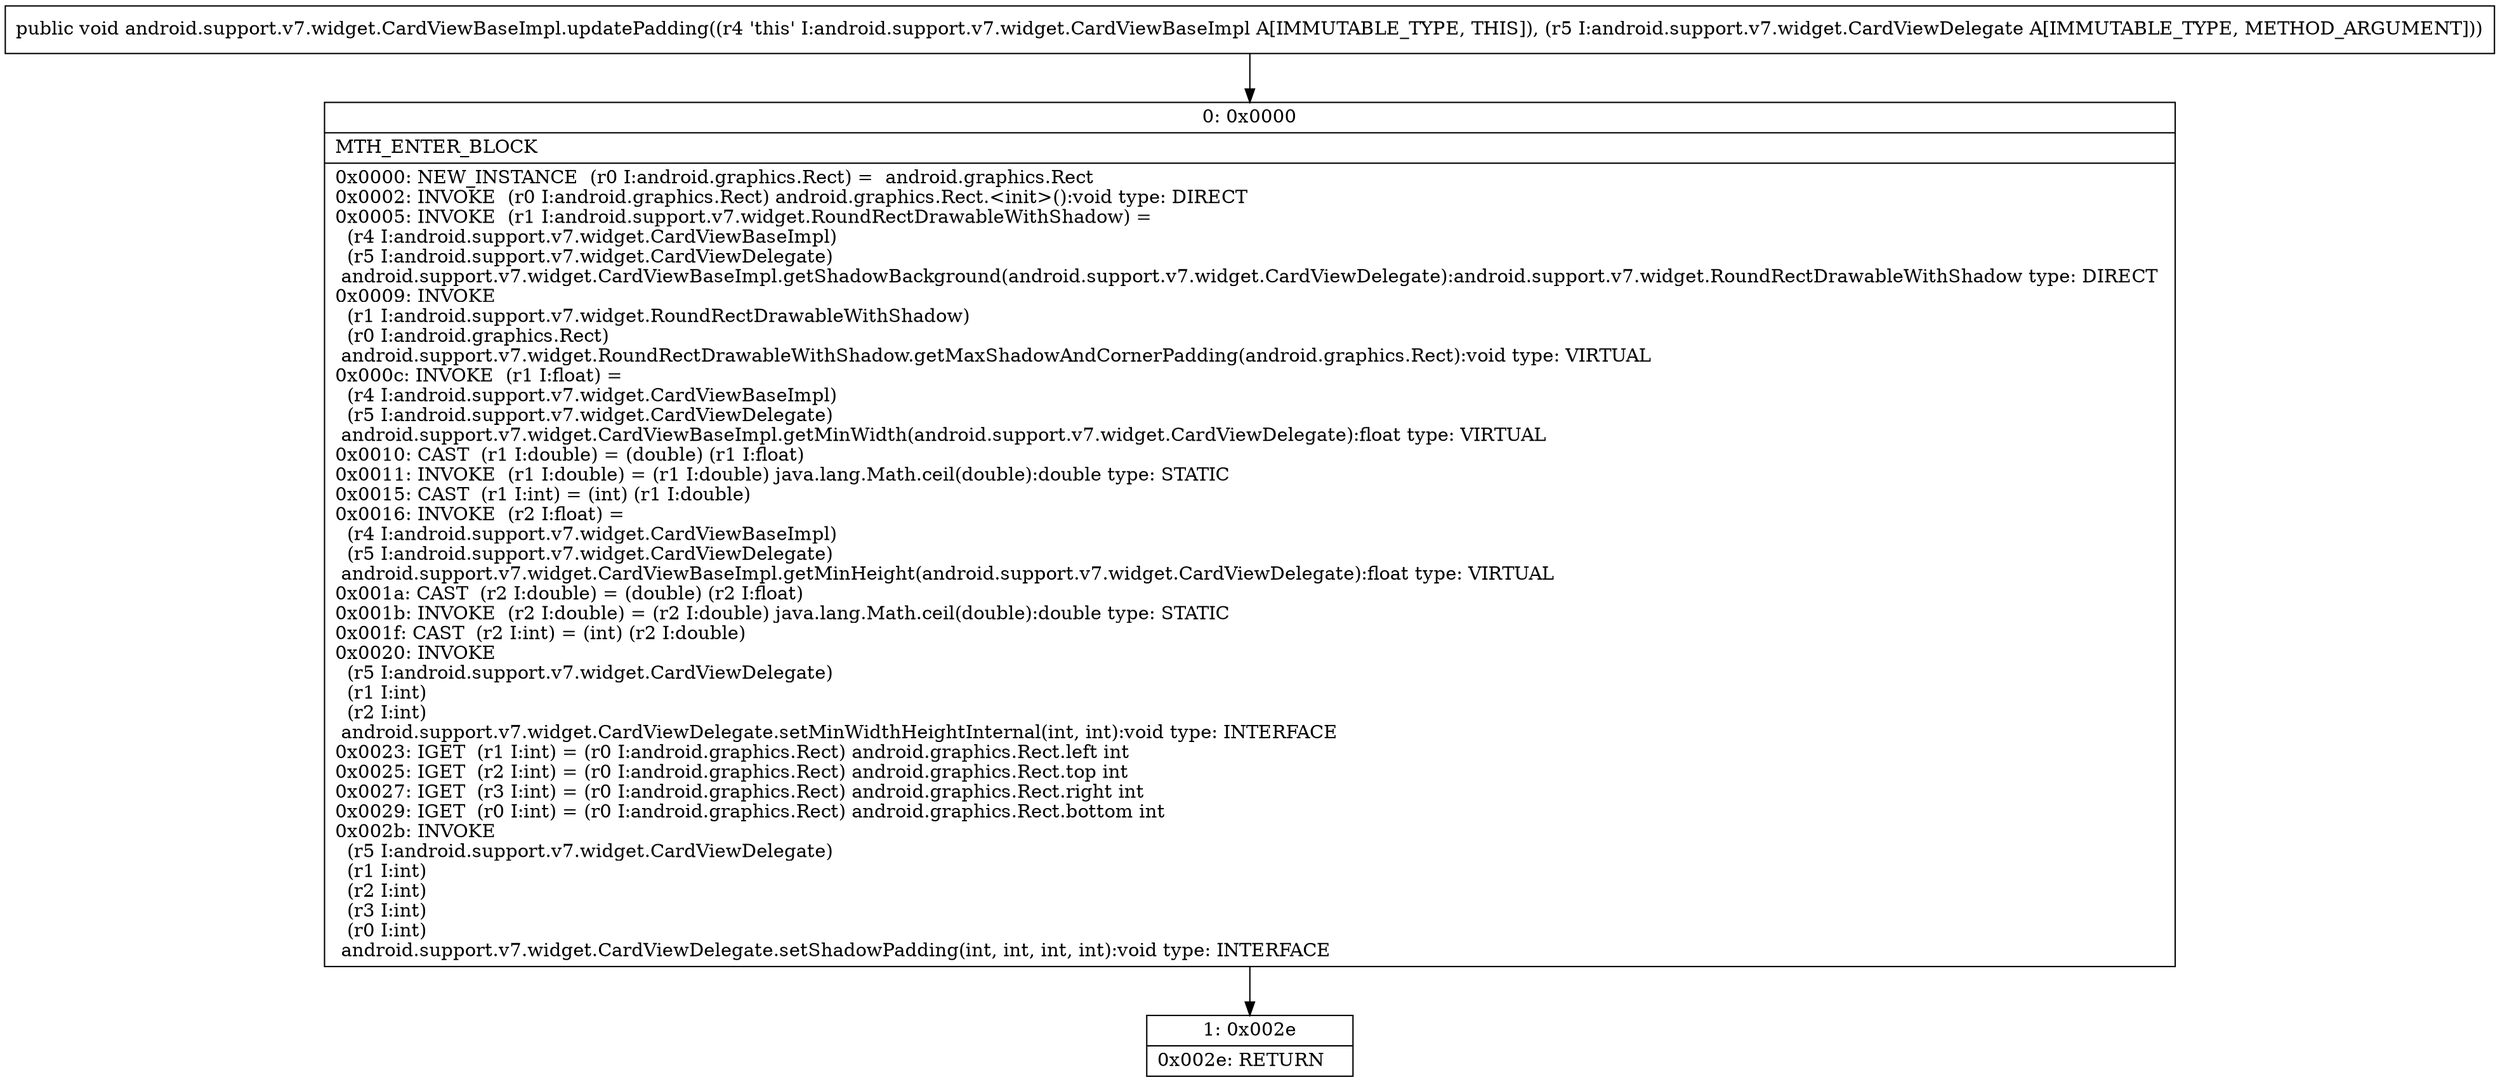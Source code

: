 digraph "CFG forandroid.support.v7.widget.CardViewBaseImpl.updatePadding(Landroid\/support\/v7\/widget\/CardViewDelegate;)V" {
Node_0 [shape=record,label="{0\:\ 0x0000|MTH_ENTER_BLOCK\l|0x0000: NEW_INSTANCE  (r0 I:android.graphics.Rect) =  android.graphics.Rect \l0x0002: INVOKE  (r0 I:android.graphics.Rect) android.graphics.Rect.\<init\>():void type: DIRECT \l0x0005: INVOKE  (r1 I:android.support.v7.widget.RoundRectDrawableWithShadow) = \l  (r4 I:android.support.v7.widget.CardViewBaseImpl)\l  (r5 I:android.support.v7.widget.CardViewDelegate)\l android.support.v7.widget.CardViewBaseImpl.getShadowBackground(android.support.v7.widget.CardViewDelegate):android.support.v7.widget.RoundRectDrawableWithShadow type: DIRECT \l0x0009: INVOKE  \l  (r1 I:android.support.v7.widget.RoundRectDrawableWithShadow)\l  (r0 I:android.graphics.Rect)\l android.support.v7.widget.RoundRectDrawableWithShadow.getMaxShadowAndCornerPadding(android.graphics.Rect):void type: VIRTUAL \l0x000c: INVOKE  (r1 I:float) = \l  (r4 I:android.support.v7.widget.CardViewBaseImpl)\l  (r5 I:android.support.v7.widget.CardViewDelegate)\l android.support.v7.widget.CardViewBaseImpl.getMinWidth(android.support.v7.widget.CardViewDelegate):float type: VIRTUAL \l0x0010: CAST  (r1 I:double) = (double) (r1 I:float) \l0x0011: INVOKE  (r1 I:double) = (r1 I:double) java.lang.Math.ceil(double):double type: STATIC \l0x0015: CAST  (r1 I:int) = (int) (r1 I:double) \l0x0016: INVOKE  (r2 I:float) = \l  (r4 I:android.support.v7.widget.CardViewBaseImpl)\l  (r5 I:android.support.v7.widget.CardViewDelegate)\l android.support.v7.widget.CardViewBaseImpl.getMinHeight(android.support.v7.widget.CardViewDelegate):float type: VIRTUAL \l0x001a: CAST  (r2 I:double) = (double) (r2 I:float) \l0x001b: INVOKE  (r2 I:double) = (r2 I:double) java.lang.Math.ceil(double):double type: STATIC \l0x001f: CAST  (r2 I:int) = (int) (r2 I:double) \l0x0020: INVOKE  \l  (r5 I:android.support.v7.widget.CardViewDelegate)\l  (r1 I:int)\l  (r2 I:int)\l android.support.v7.widget.CardViewDelegate.setMinWidthHeightInternal(int, int):void type: INTERFACE \l0x0023: IGET  (r1 I:int) = (r0 I:android.graphics.Rect) android.graphics.Rect.left int \l0x0025: IGET  (r2 I:int) = (r0 I:android.graphics.Rect) android.graphics.Rect.top int \l0x0027: IGET  (r3 I:int) = (r0 I:android.graphics.Rect) android.graphics.Rect.right int \l0x0029: IGET  (r0 I:int) = (r0 I:android.graphics.Rect) android.graphics.Rect.bottom int \l0x002b: INVOKE  \l  (r5 I:android.support.v7.widget.CardViewDelegate)\l  (r1 I:int)\l  (r2 I:int)\l  (r3 I:int)\l  (r0 I:int)\l android.support.v7.widget.CardViewDelegate.setShadowPadding(int, int, int, int):void type: INTERFACE \l}"];
Node_1 [shape=record,label="{1\:\ 0x002e|0x002e: RETURN   \l}"];
MethodNode[shape=record,label="{public void android.support.v7.widget.CardViewBaseImpl.updatePadding((r4 'this' I:android.support.v7.widget.CardViewBaseImpl A[IMMUTABLE_TYPE, THIS]), (r5 I:android.support.v7.widget.CardViewDelegate A[IMMUTABLE_TYPE, METHOD_ARGUMENT])) }"];
MethodNode -> Node_0;
Node_0 -> Node_1;
}

